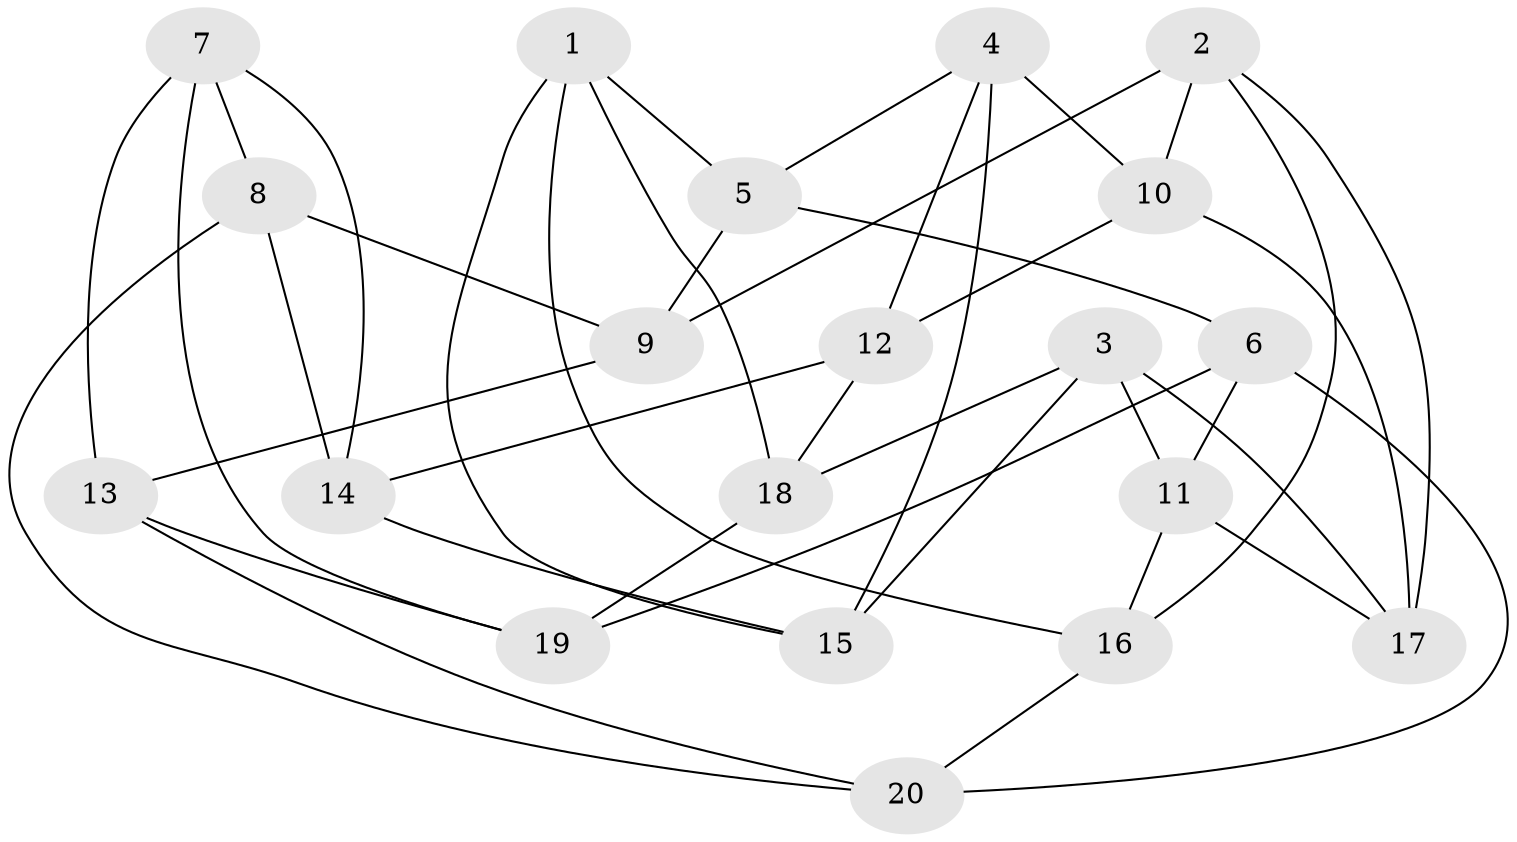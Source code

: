 // Generated by graph-tools (version 1.1) at 2025/46/02/15/25 05:46:28]
// undirected, 20 vertices, 40 edges
graph export_dot {
graph [start="1"]
  node [color=gray90,style=filled];
  1;
  2;
  3;
  4;
  5;
  6;
  7;
  8;
  9;
  10;
  11;
  12;
  13;
  14;
  15;
  16;
  17;
  18;
  19;
  20;
  1 -- 15;
  1 -- 16;
  1 -- 18;
  1 -- 5;
  2 -- 16;
  2 -- 10;
  2 -- 9;
  2 -- 17;
  3 -- 18;
  3 -- 15;
  3 -- 11;
  3 -- 17;
  4 -- 12;
  4 -- 15;
  4 -- 5;
  4 -- 10;
  5 -- 9;
  5 -- 6;
  6 -- 19;
  6 -- 11;
  6 -- 20;
  7 -- 13;
  7 -- 19;
  7 -- 14;
  7 -- 8;
  8 -- 20;
  8 -- 9;
  8 -- 14;
  9 -- 13;
  10 -- 12;
  10 -- 17;
  11 -- 17;
  11 -- 16;
  12 -- 14;
  12 -- 18;
  13 -- 19;
  13 -- 20;
  14 -- 15;
  16 -- 20;
  18 -- 19;
}
